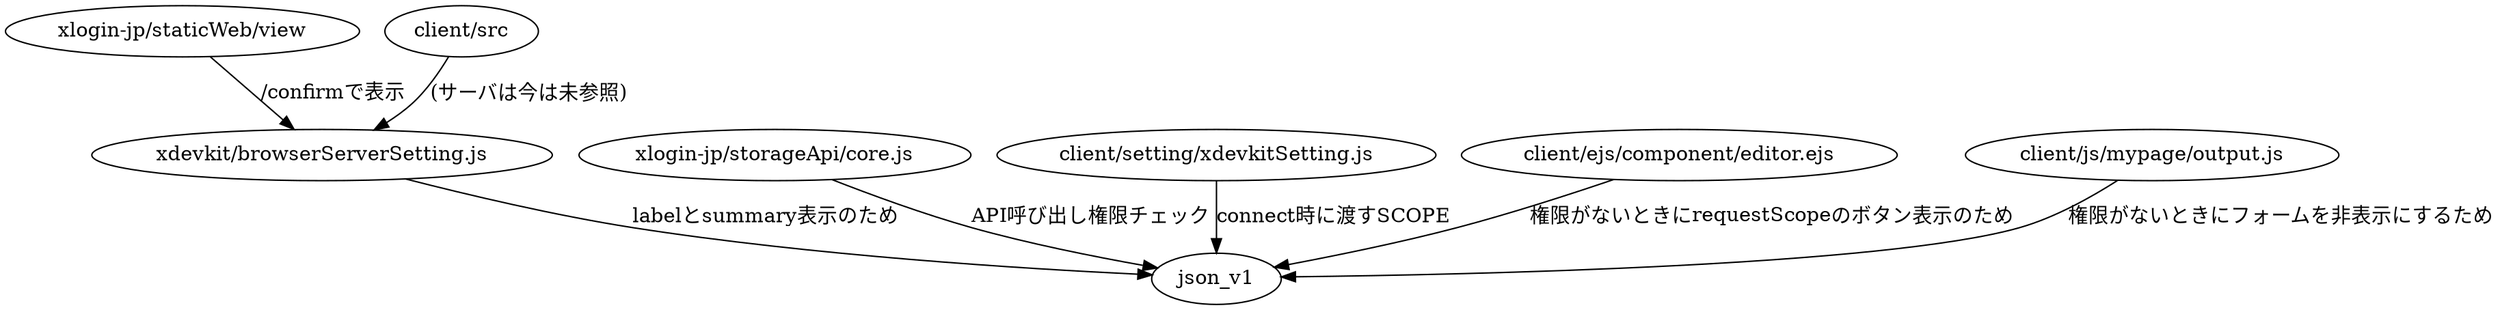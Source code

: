 
digraph G {

#↓ここをGraphvizに貼り付ける
"xlogin-jp/staticWeb/view"->"xdevkit/browserServerSetting.js" [label="/confirmで表示"]
"xdevkit/browserServerSetting.js"->"json_v1" [label="labelとsummary表示のため"]
"xlogin-jp/storageApi/core.js"->"json_v1" [label="API呼び出し権限チェック"]
"client/src"->"xdevkit/browserServerSetting.js" [label="(サーバは今は未参照)"]
"client/setting/xdevkitSetting.js"->"json_v1" [label="connect時に渡すSCOPE"]
"client/ejs/component/editor.ejs"->"json_v1" [label="権限がないときにrequestScopeのボタン表示のため"]
"client/js/mypage/output.js"->"json_v1" [label="権限がないときにフォームを非表示にするため"]

















}
